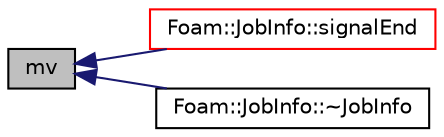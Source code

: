 digraph "mv"
{
  bgcolor="transparent";
  edge [fontname="Helvetica",fontsize="10",labelfontname="Helvetica",labelfontsize="10"];
  node [fontname="Helvetica",fontsize="10",shape=record];
  rankdir="LR";
  Node1 [label="mv",height=0.2,width=0.4,color="black", fillcolor="grey75", style="filled", fontcolor="black"];
  Node1 -> Node2 [dir="back",color="midnightblue",fontsize="10",style="solid",fontname="Helvetica"];
  Node2 [label="Foam::JobInfo::signalEnd",height=0.2,width=0.4,color="red",URL="$a01218.html#a1339f7e9d7898813351e2c1278df4b0a"];
  Node1 -> Node3 [dir="back",color="midnightblue",fontsize="10",style="solid",fontname="Helvetica"];
  Node3 [label="Foam::JobInfo::~JobInfo",height=0.2,width=0.4,color="black",URL="$a01218.html#a701b7170e85b401fc11f233adca012ff",tooltip="Destructor. "];
}
